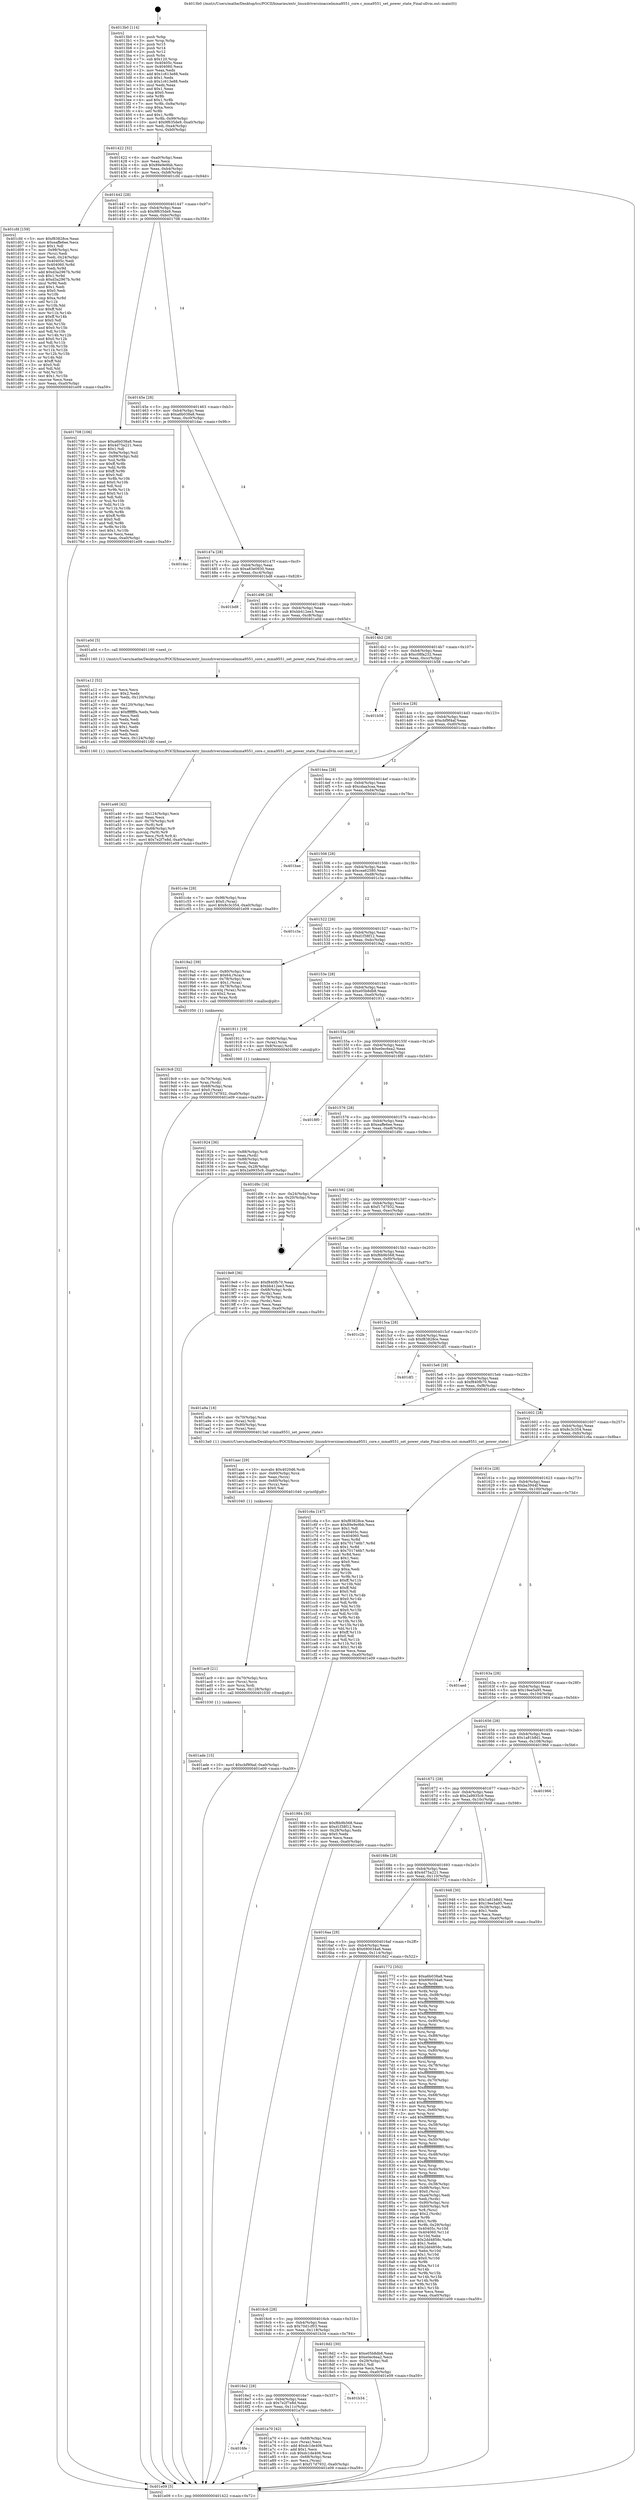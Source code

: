 digraph "0x4013b0" {
  label = "0x4013b0 (/mnt/c/Users/mathe/Desktop/tcc/POCII/binaries/extr_linuxdriversiioaccelmma9551_core.c_mma9551_set_power_state_Final-ollvm.out::main(0))"
  labelloc = "t"
  node[shape=record]

  Entry [label="",width=0.3,height=0.3,shape=circle,fillcolor=black,style=filled]
  "0x401422" [label="{
     0x401422 [32]\l
     | [instrs]\l
     &nbsp;&nbsp;0x401422 \<+6\>: mov -0xa0(%rbp),%eax\l
     &nbsp;&nbsp;0x401428 \<+2\>: mov %eax,%ecx\l
     &nbsp;&nbsp;0x40142a \<+6\>: sub $0x89e9e9bb,%ecx\l
     &nbsp;&nbsp;0x401430 \<+6\>: mov %eax,-0xb4(%rbp)\l
     &nbsp;&nbsp;0x401436 \<+6\>: mov %ecx,-0xb8(%rbp)\l
     &nbsp;&nbsp;0x40143c \<+6\>: je 0000000000401cfd \<main+0x94d\>\l
  }"]
  "0x401cfd" [label="{
     0x401cfd [159]\l
     | [instrs]\l
     &nbsp;&nbsp;0x401cfd \<+5\>: mov $0xf83828ce,%eax\l
     &nbsp;&nbsp;0x401d02 \<+5\>: mov $0xeaffe6ee,%ecx\l
     &nbsp;&nbsp;0x401d07 \<+2\>: mov $0x1,%dl\l
     &nbsp;&nbsp;0x401d09 \<+7\>: mov -0x98(%rbp),%rsi\l
     &nbsp;&nbsp;0x401d10 \<+2\>: mov (%rsi),%edi\l
     &nbsp;&nbsp;0x401d12 \<+3\>: mov %edi,-0x24(%rbp)\l
     &nbsp;&nbsp;0x401d15 \<+7\>: mov 0x40405c,%edi\l
     &nbsp;&nbsp;0x401d1c \<+8\>: mov 0x404060,%r8d\l
     &nbsp;&nbsp;0x401d24 \<+3\>: mov %edi,%r9d\l
     &nbsp;&nbsp;0x401d27 \<+7\>: add $0xd3a2967b,%r9d\l
     &nbsp;&nbsp;0x401d2e \<+4\>: sub $0x1,%r9d\l
     &nbsp;&nbsp;0x401d32 \<+7\>: sub $0xd3a2967b,%r9d\l
     &nbsp;&nbsp;0x401d39 \<+4\>: imul %r9d,%edi\l
     &nbsp;&nbsp;0x401d3d \<+3\>: and $0x1,%edi\l
     &nbsp;&nbsp;0x401d40 \<+3\>: cmp $0x0,%edi\l
     &nbsp;&nbsp;0x401d43 \<+4\>: sete %r10b\l
     &nbsp;&nbsp;0x401d47 \<+4\>: cmp $0xa,%r8d\l
     &nbsp;&nbsp;0x401d4b \<+4\>: setl %r11b\l
     &nbsp;&nbsp;0x401d4f \<+3\>: mov %r10b,%bl\l
     &nbsp;&nbsp;0x401d52 \<+3\>: xor $0xff,%bl\l
     &nbsp;&nbsp;0x401d55 \<+3\>: mov %r11b,%r14b\l
     &nbsp;&nbsp;0x401d58 \<+4\>: xor $0xff,%r14b\l
     &nbsp;&nbsp;0x401d5c \<+3\>: xor $0x0,%dl\l
     &nbsp;&nbsp;0x401d5f \<+3\>: mov %bl,%r15b\l
     &nbsp;&nbsp;0x401d62 \<+4\>: and $0x0,%r15b\l
     &nbsp;&nbsp;0x401d66 \<+3\>: and %dl,%r10b\l
     &nbsp;&nbsp;0x401d69 \<+3\>: mov %r14b,%r12b\l
     &nbsp;&nbsp;0x401d6c \<+4\>: and $0x0,%r12b\l
     &nbsp;&nbsp;0x401d70 \<+3\>: and %dl,%r11b\l
     &nbsp;&nbsp;0x401d73 \<+3\>: or %r10b,%r15b\l
     &nbsp;&nbsp;0x401d76 \<+3\>: or %r11b,%r12b\l
     &nbsp;&nbsp;0x401d79 \<+3\>: xor %r12b,%r15b\l
     &nbsp;&nbsp;0x401d7c \<+3\>: or %r14b,%bl\l
     &nbsp;&nbsp;0x401d7f \<+3\>: xor $0xff,%bl\l
     &nbsp;&nbsp;0x401d82 \<+3\>: or $0x0,%dl\l
     &nbsp;&nbsp;0x401d85 \<+2\>: and %dl,%bl\l
     &nbsp;&nbsp;0x401d87 \<+3\>: or %bl,%r15b\l
     &nbsp;&nbsp;0x401d8a \<+4\>: test $0x1,%r15b\l
     &nbsp;&nbsp;0x401d8e \<+3\>: cmovne %ecx,%eax\l
     &nbsp;&nbsp;0x401d91 \<+6\>: mov %eax,-0xa0(%rbp)\l
     &nbsp;&nbsp;0x401d97 \<+5\>: jmp 0000000000401e09 \<main+0xa59\>\l
  }"]
  "0x401442" [label="{
     0x401442 [28]\l
     | [instrs]\l
     &nbsp;&nbsp;0x401442 \<+5\>: jmp 0000000000401447 \<main+0x97\>\l
     &nbsp;&nbsp;0x401447 \<+6\>: mov -0xb4(%rbp),%eax\l
     &nbsp;&nbsp;0x40144d \<+5\>: sub $0x9f635de9,%eax\l
     &nbsp;&nbsp;0x401452 \<+6\>: mov %eax,-0xbc(%rbp)\l
     &nbsp;&nbsp;0x401458 \<+6\>: je 0000000000401708 \<main+0x358\>\l
  }"]
  Exit [label="",width=0.3,height=0.3,shape=circle,fillcolor=black,style=filled,peripheries=2]
  "0x401708" [label="{
     0x401708 [106]\l
     | [instrs]\l
     &nbsp;&nbsp;0x401708 \<+5\>: mov $0xa6b038a8,%eax\l
     &nbsp;&nbsp;0x40170d \<+5\>: mov $0x4d75a221,%ecx\l
     &nbsp;&nbsp;0x401712 \<+2\>: mov $0x1,%dl\l
     &nbsp;&nbsp;0x401714 \<+7\>: mov -0x9a(%rbp),%sil\l
     &nbsp;&nbsp;0x40171b \<+7\>: mov -0x99(%rbp),%dil\l
     &nbsp;&nbsp;0x401722 \<+3\>: mov %sil,%r8b\l
     &nbsp;&nbsp;0x401725 \<+4\>: xor $0xff,%r8b\l
     &nbsp;&nbsp;0x401729 \<+3\>: mov %dil,%r9b\l
     &nbsp;&nbsp;0x40172c \<+4\>: xor $0xff,%r9b\l
     &nbsp;&nbsp;0x401730 \<+3\>: xor $0x0,%dl\l
     &nbsp;&nbsp;0x401733 \<+3\>: mov %r8b,%r10b\l
     &nbsp;&nbsp;0x401736 \<+4\>: and $0x0,%r10b\l
     &nbsp;&nbsp;0x40173a \<+3\>: and %dl,%sil\l
     &nbsp;&nbsp;0x40173d \<+3\>: mov %r9b,%r11b\l
     &nbsp;&nbsp;0x401740 \<+4\>: and $0x0,%r11b\l
     &nbsp;&nbsp;0x401744 \<+3\>: and %dl,%dil\l
     &nbsp;&nbsp;0x401747 \<+3\>: or %sil,%r10b\l
     &nbsp;&nbsp;0x40174a \<+3\>: or %dil,%r11b\l
     &nbsp;&nbsp;0x40174d \<+3\>: xor %r11b,%r10b\l
     &nbsp;&nbsp;0x401750 \<+3\>: or %r9b,%r8b\l
     &nbsp;&nbsp;0x401753 \<+4\>: xor $0xff,%r8b\l
     &nbsp;&nbsp;0x401757 \<+3\>: or $0x0,%dl\l
     &nbsp;&nbsp;0x40175a \<+3\>: and %dl,%r8b\l
     &nbsp;&nbsp;0x40175d \<+3\>: or %r8b,%r10b\l
     &nbsp;&nbsp;0x401760 \<+4\>: test $0x1,%r10b\l
     &nbsp;&nbsp;0x401764 \<+3\>: cmovne %ecx,%eax\l
     &nbsp;&nbsp;0x401767 \<+6\>: mov %eax,-0xa0(%rbp)\l
     &nbsp;&nbsp;0x40176d \<+5\>: jmp 0000000000401e09 \<main+0xa59\>\l
  }"]
  "0x40145e" [label="{
     0x40145e [28]\l
     | [instrs]\l
     &nbsp;&nbsp;0x40145e \<+5\>: jmp 0000000000401463 \<main+0xb3\>\l
     &nbsp;&nbsp;0x401463 \<+6\>: mov -0xb4(%rbp),%eax\l
     &nbsp;&nbsp;0x401469 \<+5\>: sub $0xa6b038a8,%eax\l
     &nbsp;&nbsp;0x40146e \<+6\>: mov %eax,-0xc0(%rbp)\l
     &nbsp;&nbsp;0x401474 \<+6\>: je 0000000000401dac \<main+0x9fc\>\l
  }"]
  "0x401e09" [label="{
     0x401e09 [5]\l
     | [instrs]\l
     &nbsp;&nbsp;0x401e09 \<+5\>: jmp 0000000000401422 \<main+0x72\>\l
  }"]
  "0x4013b0" [label="{
     0x4013b0 [114]\l
     | [instrs]\l
     &nbsp;&nbsp;0x4013b0 \<+1\>: push %rbp\l
     &nbsp;&nbsp;0x4013b1 \<+3\>: mov %rsp,%rbp\l
     &nbsp;&nbsp;0x4013b4 \<+2\>: push %r15\l
     &nbsp;&nbsp;0x4013b6 \<+2\>: push %r14\l
     &nbsp;&nbsp;0x4013b8 \<+2\>: push %r12\l
     &nbsp;&nbsp;0x4013ba \<+1\>: push %rbx\l
     &nbsp;&nbsp;0x4013bb \<+7\>: sub $0x120,%rsp\l
     &nbsp;&nbsp;0x4013c2 \<+7\>: mov 0x40405c,%eax\l
     &nbsp;&nbsp;0x4013c9 \<+7\>: mov 0x404060,%ecx\l
     &nbsp;&nbsp;0x4013d0 \<+2\>: mov %eax,%edx\l
     &nbsp;&nbsp;0x4013d2 \<+6\>: add $0x1c613e88,%edx\l
     &nbsp;&nbsp;0x4013d8 \<+3\>: sub $0x1,%edx\l
     &nbsp;&nbsp;0x4013db \<+6\>: sub $0x1c613e88,%edx\l
     &nbsp;&nbsp;0x4013e1 \<+3\>: imul %edx,%eax\l
     &nbsp;&nbsp;0x4013e4 \<+3\>: and $0x1,%eax\l
     &nbsp;&nbsp;0x4013e7 \<+3\>: cmp $0x0,%eax\l
     &nbsp;&nbsp;0x4013ea \<+4\>: sete %r8b\l
     &nbsp;&nbsp;0x4013ee \<+4\>: and $0x1,%r8b\l
     &nbsp;&nbsp;0x4013f2 \<+7\>: mov %r8b,-0x9a(%rbp)\l
     &nbsp;&nbsp;0x4013f9 \<+3\>: cmp $0xa,%ecx\l
     &nbsp;&nbsp;0x4013fc \<+4\>: setl %r8b\l
     &nbsp;&nbsp;0x401400 \<+4\>: and $0x1,%r8b\l
     &nbsp;&nbsp;0x401404 \<+7\>: mov %r8b,-0x99(%rbp)\l
     &nbsp;&nbsp;0x40140b \<+10\>: movl $0x9f635de9,-0xa0(%rbp)\l
     &nbsp;&nbsp;0x401415 \<+6\>: mov %edi,-0xa4(%rbp)\l
     &nbsp;&nbsp;0x40141b \<+7\>: mov %rsi,-0xb0(%rbp)\l
  }"]
  "0x401ade" [label="{
     0x401ade [15]\l
     | [instrs]\l
     &nbsp;&nbsp;0x401ade \<+10\>: movl $0xcbf9f4af,-0xa0(%rbp)\l
     &nbsp;&nbsp;0x401ae8 \<+5\>: jmp 0000000000401e09 \<main+0xa59\>\l
  }"]
  "0x401dac" [label="{
     0x401dac\l
  }", style=dashed]
  "0x40147a" [label="{
     0x40147a [28]\l
     | [instrs]\l
     &nbsp;&nbsp;0x40147a \<+5\>: jmp 000000000040147f \<main+0xcf\>\l
     &nbsp;&nbsp;0x40147f \<+6\>: mov -0xb4(%rbp),%eax\l
     &nbsp;&nbsp;0x401485 \<+5\>: sub $0xa83e0930,%eax\l
     &nbsp;&nbsp;0x40148a \<+6\>: mov %eax,-0xc4(%rbp)\l
     &nbsp;&nbsp;0x401490 \<+6\>: je 0000000000401bd8 \<main+0x828\>\l
  }"]
  "0x401ac9" [label="{
     0x401ac9 [21]\l
     | [instrs]\l
     &nbsp;&nbsp;0x401ac9 \<+4\>: mov -0x70(%rbp),%rcx\l
     &nbsp;&nbsp;0x401acd \<+3\>: mov (%rcx),%rcx\l
     &nbsp;&nbsp;0x401ad0 \<+3\>: mov %rcx,%rdi\l
     &nbsp;&nbsp;0x401ad3 \<+6\>: mov %eax,-0x128(%rbp)\l
     &nbsp;&nbsp;0x401ad9 \<+5\>: call 0000000000401030 \<free@plt\>\l
     | [calls]\l
     &nbsp;&nbsp;0x401030 \{1\} (unknown)\l
  }"]
  "0x401bd8" [label="{
     0x401bd8\l
  }", style=dashed]
  "0x401496" [label="{
     0x401496 [28]\l
     | [instrs]\l
     &nbsp;&nbsp;0x401496 \<+5\>: jmp 000000000040149b \<main+0xeb\>\l
     &nbsp;&nbsp;0x40149b \<+6\>: mov -0xb4(%rbp),%eax\l
     &nbsp;&nbsp;0x4014a1 \<+5\>: sub $0xbb412ee3,%eax\l
     &nbsp;&nbsp;0x4014a6 \<+6\>: mov %eax,-0xc8(%rbp)\l
     &nbsp;&nbsp;0x4014ac \<+6\>: je 0000000000401a0d \<main+0x65d\>\l
  }"]
  "0x401aac" [label="{
     0x401aac [29]\l
     | [instrs]\l
     &nbsp;&nbsp;0x401aac \<+10\>: movabs $0x4020d6,%rdi\l
     &nbsp;&nbsp;0x401ab6 \<+4\>: mov -0x60(%rbp),%rcx\l
     &nbsp;&nbsp;0x401aba \<+2\>: mov %eax,(%rcx)\l
     &nbsp;&nbsp;0x401abc \<+4\>: mov -0x60(%rbp),%rcx\l
     &nbsp;&nbsp;0x401ac0 \<+2\>: mov (%rcx),%esi\l
     &nbsp;&nbsp;0x401ac2 \<+2\>: mov $0x0,%al\l
     &nbsp;&nbsp;0x401ac4 \<+5\>: call 0000000000401040 \<printf@plt\>\l
     | [calls]\l
     &nbsp;&nbsp;0x401040 \{1\} (unknown)\l
  }"]
  "0x401a0d" [label="{
     0x401a0d [5]\l
     | [instrs]\l
     &nbsp;&nbsp;0x401a0d \<+5\>: call 0000000000401160 \<next_i\>\l
     | [calls]\l
     &nbsp;&nbsp;0x401160 \{1\} (/mnt/c/Users/mathe/Desktop/tcc/POCII/binaries/extr_linuxdriversiioaccelmma9551_core.c_mma9551_set_power_state_Final-ollvm.out::next_i)\l
  }"]
  "0x4014b2" [label="{
     0x4014b2 [28]\l
     | [instrs]\l
     &nbsp;&nbsp;0x4014b2 \<+5\>: jmp 00000000004014b7 \<main+0x107\>\l
     &nbsp;&nbsp;0x4014b7 \<+6\>: mov -0xb4(%rbp),%eax\l
     &nbsp;&nbsp;0x4014bd \<+5\>: sub $0xc08fa232,%eax\l
     &nbsp;&nbsp;0x4014c2 \<+6\>: mov %eax,-0xcc(%rbp)\l
     &nbsp;&nbsp;0x4014c8 \<+6\>: je 0000000000401b58 \<main+0x7a8\>\l
  }"]
  "0x4016fe" [label="{
     0x4016fe\l
  }", style=dashed]
  "0x401b58" [label="{
     0x401b58\l
  }", style=dashed]
  "0x4014ce" [label="{
     0x4014ce [28]\l
     | [instrs]\l
     &nbsp;&nbsp;0x4014ce \<+5\>: jmp 00000000004014d3 \<main+0x123\>\l
     &nbsp;&nbsp;0x4014d3 \<+6\>: mov -0xb4(%rbp),%eax\l
     &nbsp;&nbsp;0x4014d9 \<+5\>: sub $0xcbf9f4af,%eax\l
     &nbsp;&nbsp;0x4014de \<+6\>: mov %eax,-0xd0(%rbp)\l
     &nbsp;&nbsp;0x4014e4 \<+6\>: je 0000000000401c4e \<main+0x89e\>\l
  }"]
  "0x401a70" [label="{
     0x401a70 [42]\l
     | [instrs]\l
     &nbsp;&nbsp;0x401a70 \<+4\>: mov -0x68(%rbp),%rax\l
     &nbsp;&nbsp;0x401a74 \<+2\>: mov (%rax),%ecx\l
     &nbsp;&nbsp;0x401a76 \<+6\>: add $0xdc1de406,%ecx\l
     &nbsp;&nbsp;0x401a7c \<+3\>: add $0x1,%ecx\l
     &nbsp;&nbsp;0x401a7f \<+6\>: sub $0xdc1de406,%ecx\l
     &nbsp;&nbsp;0x401a85 \<+4\>: mov -0x68(%rbp),%rax\l
     &nbsp;&nbsp;0x401a89 \<+2\>: mov %ecx,(%rax)\l
     &nbsp;&nbsp;0x401a8b \<+10\>: movl $0xf17d7932,-0xa0(%rbp)\l
     &nbsp;&nbsp;0x401a95 \<+5\>: jmp 0000000000401e09 \<main+0xa59\>\l
  }"]
  "0x401c4e" [label="{
     0x401c4e [28]\l
     | [instrs]\l
     &nbsp;&nbsp;0x401c4e \<+7\>: mov -0x98(%rbp),%rax\l
     &nbsp;&nbsp;0x401c55 \<+6\>: movl $0x0,(%rax)\l
     &nbsp;&nbsp;0x401c5b \<+10\>: movl $0x8c3c354,-0xa0(%rbp)\l
     &nbsp;&nbsp;0x401c65 \<+5\>: jmp 0000000000401e09 \<main+0xa59\>\l
  }"]
  "0x4014ea" [label="{
     0x4014ea [28]\l
     | [instrs]\l
     &nbsp;&nbsp;0x4014ea \<+5\>: jmp 00000000004014ef \<main+0x13f\>\l
     &nbsp;&nbsp;0x4014ef \<+6\>: mov -0xb4(%rbp),%eax\l
     &nbsp;&nbsp;0x4014f5 \<+5\>: sub $0xcdaa3caa,%eax\l
     &nbsp;&nbsp;0x4014fa \<+6\>: mov %eax,-0xd4(%rbp)\l
     &nbsp;&nbsp;0x401500 \<+6\>: je 0000000000401bae \<main+0x7fe\>\l
  }"]
  "0x4016e2" [label="{
     0x4016e2 [28]\l
     | [instrs]\l
     &nbsp;&nbsp;0x4016e2 \<+5\>: jmp 00000000004016e7 \<main+0x337\>\l
     &nbsp;&nbsp;0x4016e7 \<+6\>: mov -0xb4(%rbp),%eax\l
     &nbsp;&nbsp;0x4016ed \<+5\>: sub $0x7e2f7e8d,%eax\l
     &nbsp;&nbsp;0x4016f2 \<+6\>: mov %eax,-0x11c(%rbp)\l
     &nbsp;&nbsp;0x4016f8 \<+6\>: je 0000000000401a70 \<main+0x6c0\>\l
  }"]
  "0x401bae" [label="{
     0x401bae\l
  }", style=dashed]
  "0x401506" [label="{
     0x401506 [28]\l
     | [instrs]\l
     &nbsp;&nbsp;0x401506 \<+5\>: jmp 000000000040150b \<main+0x15b\>\l
     &nbsp;&nbsp;0x40150b \<+6\>: mov -0xb4(%rbp),%eax\l
     &nbsp;&nbsp;0x401511 \<+5\>: sub $0xcea62580,%eax\l
     &nbsp;&nbsp;0x401516 \<+6\>: mov %eax,-0xd8(%rbp)\l
     &nbsp;&nbsp;0x40151c \<+6\>: je 0000000000401c3a \<main+0x88a\>\l
  }"]
  "0x401b34" [label="{
     0x401b34\l
  }", style=dashed]
  "0x401c3a" [label="{
     0x401c3a\l
  }", style=dashed]
  "0x401522" [label="{
     0x401522 [28]\l
     | [instrs]\l
     &nbsp;&nbsp;0x401522 \<+5\>: jmp 0000000000401527 \<main+0x177\>\l
     &nbsp;&nbsp;0x401527 \<+6\>: mov -0xb4(%rbp),%eax\l
     &nbsp;&nbsp;0x40152d \<+5\>: sub $0xd1f38f12,%eax\l
     &nbsp;&nbsp;0x401532 \<+6\>: mov %eax,-0xdc(%rbp)\l
     &nbsp;&nbsp;0x401538 \<+6\>: je 00000000004019a2 \<main+0x5f2\>\l
  }"]
  "0x401a46" [label="{
     0x401a46 [42]\l
     | [instrs]\l
     &nbsp;&nbsp;0x401a46 \<+6\>: mov -0x124(%rbp),%ecx\l
     &nbsp;&nbsp;0x401a4c \<+3\>: imul %eax,%ecx\l
     &nbsp;&nbsp;0x401a4f \<+4\>: mov -0x70(%rbp),%r8\l
     &nbsp;&nbsp;0x401a53 \<+3\>: mov (%r8),%r8\l
     &nbsp;&nbsp;0x401a56 \<+4\>: mov -0x68(%rbp),%r9\l
     &nbsp;&nbsp;0x401a5a \<+3\>: movslq (%r9),%r9\l
     &nbsp;&nbsp;0x401a5d \<+4\>: mov %ecx,(%r8,%r9,4)\l
     &nbsp;&nbsp;0x401a61 \<+10\>: movl $0x7e2f7e8d,-0xa0(%rbp)\l
     &nbsp;&nbsp;0x401a6b \<+5\>: jmp 0000000000401e09 \<main+0xa59\>\l
  }"]
  "0x4019a2" [label="{
     0x4019a2 [39]\l
     | [instrs]\l
     &nbsp;&nbsp;0x4019a2 \<+4\>: mov -0x80(%rbp),%rax\l
     &nbsp;&nbsp;0x4019a6 \<+6\>: movl $0x64,(%rax)\l
     &nbsp;&nbsp;0x4019ac \<+4\>: mov -0x78(%rbp),%rax\l
     &nbsp;&nbsp;0x4019b0 \<+6\>: movl $0x1,(%rax)\l
     &nbsp;&nbsp;0x4019b6 \<+4\>: mov -0x78(%rbp),%rax\l
     &nbsp;&nbsp;0x4019ba \<+3\>: movslq (%rax),%rax\l
     &nbsp;&nbsp;0x4019bd \<+4\>: shl $0x2,%rax\l
     &nbsp;&nbsp;0x4019c1 \<+3\>: mov %rax,%rdi\l
     &nbsp;&nbsp;0x4019c4 \<+5\>: call 0000000000401050 \<malloc@plt\>\l
     | [calls]\l
     &nbsp;&nbsp;0x401050 \{1\} (unknown)\l
  }"]
  "0x40153e" [label="{
     0x40153e [28]\l
     | [instrs]\l
     &nbsp;&nbsp;0x40153e \<+5\>: jmp 0000000000401543 \<main+0x193\>\l
     &nbsp;&nbsp;0x401543 \<+6\>: mov -0xb4(%rbp),%eax\l
     &nbsp;&nbsp;0x401549 \<+5\>: sub $0xe05b8db8,%eax\l
     &nbsp;&nbsp;0x40154e \<+6\>: mov %eax,-0xe0(%rbp)\l
     &nbsp;&nbsp;0x401554 \<+6\>: je 0000000000401911 \<main+0x561\>\l
  }"]
  "0x401a12" [label="{
     0x401a12 [52]\l
     | [instrs]\l
     &nbsp;&nbsp;0x401a12 \<+2\>: xor %ecx,%ecx\l
     &nbsp;&nbsp;0x401a14 \<+5\>: mov $0x2,%edx\l
     &nbsp;&nbsp;0x401a19 \<+6\>: mov %edx,-0x120(%rbp)\l
     &nbsp;&nbsp;0x401a1f \<+1\>: cltd\l
     &nbsp;&nbsp;0x401a20 \<+6\>: mov -0x120(%rbp),%esi\l
     &nbsp;&nbsp;0x401a26 \<+2\>: idiv %esi\l
     &nbsp;&nbsp;0x401a28 \<+6\>: imul $0xfffffffe,%edx,%edx\l
     &nbsp;&nbsp;0x401a2e \<+2\>: mov %ecx,%edi\l
     &nbsp;&nbsp;0x401a30 \<+2\>: sub %edx,%edi\l
     &nbsp;&nbsp;0x401a32 \<+2\>: mov %ecx,%edx\l
     &nbsp;&nbsp;0x401a34 \<+3\>: sub $0x1,%edx\l
     &nbsp;&nbsp;0x401a37 \<+2\>: add %edx,%edi\l
     &nbsp;&nbsp;0x401a39 \<+2\>: sub %edi,%ecx\l
     &nbsp;&nbsp;0x401a3b \<+6\>: mov %ecx,-0x124(%rbp)\l
     &nbsp;&nbsp;0x401a41 \<+5\>: call 0000000000401160 \<next_i\>\l
     | [calls]\l
     &nbsp;&nbsp;0x401160 \{1\} (/mnt/c/Users/mathe/Desktop/tcc/POCII/binaries/extr_linuxdriversiioaccelmma9551_core.c_mma9551_set_power_state_Final-ollvm.out::next_i)\l
  }"]
  "0x401911" [label="{
     0x401911 [19]\l
     | [instrs]\l
     &nbsp;&nbsp;0x401911 \<+7\>: mov -0x90(%rbp),%rax\l
     &nbsp;&nbsp;0x401918 \<+3\>: mov (%rax),%rax\l
     &nbsp;&nbsp;0x40191b \<+4\>: mov 0x8(%rax),%rdi\l
     &nbsp;&nbsp;0x40191f \<+5\>: call 0000000000401060 \<atoi@plt\>\l
     | [calls]\l
     &nbsp;&nbsp;0x401060 \{1\} (unknown)\l
  }"]
  "0x40155a" [label="{
     0x40155a [28]\l
     | [instrs]\l
     &nbsp;&nbsp;0x40155a \<+5\>: jmp 000000000040155f \<main+0x1af\>\l
     &nbsp;&nbsp;0x40155f \<+6\>: mov -0xb4(%rbp),%eax\l
     &nbsp;&nbsp;0x401565 \<+5\>: sub $0xe0ec6ea2,%eax\l
     &nbsp;&nbsp;0x40156a \<+6\>: mov %eax,-0xe4(%rbp)\l
     &nbsp;&nbsp;0x401570 \<+6\>: je 00000000004018f0 \<main+0x540\>\l
  }"]
  "0x4019c9" [label="{
     0x4019c9 [32]\l
     | [instrs]\l
     &nbsp;&nbsp;0x4019c9 \<+4\>: mov -0x70(%rbp),%rdi\l
     &nbsp;&nbsp;0x4019cd \<+3\>: mov %rax,(%rdi)\l
     &nbsp;&nbsp;0x4019d0 \<+4\>: mov -0x68(%rbp),%rax\l
     &nbsp;&nbsp;0x4019d4 \<+6\>: movl $0x0,(%rax)\l
     &nbsp;&nbsp;0x4019da \<+10\>: movl $0xf17d7932,-0xa0(%rbp)\l
     &nbsp;&nbsp;0x4019e4 \<+5\>: jmp 0000000000401e09 \<main+0xa59\>\l
  }"]
  "0x4018f0" [label="{
     0x4018f0\l
  }", style=dashed]
  "0x401576" [label="{
     0x401576 [28]\l
     | [instrs]\l
     &nbsp;&nbsp;0x401576 \<+5\>: jmp 000000000040157b \<main+0x1cb\>\l
     &nbsp;&nbsp;0x40157b \<+6\>: mov -0xb4(%rbp),%eax\l
     &nbsp;&nbsp;0x401581 \<+5\>: sub $0xeaffe6ee,%eax\l
     &nbsp;&nbsp;0x401586 \<+6\>: mov %eax,-0xe8(%rbp)\l
     &nbsp;&nbsp;0x40158c \<+6\>: je 0000000000401d9c \<main+0x9ec\>\l
  }"]
  "0x401924" [label="{
     0x401924 [36]\l
     | [instrs]\l
     &nbsp;&nbsp;0x401924 \<+7\>: mov -0x88(%rbp),%rdi\l
     &nbsp;&nbsp;0x40192b \<+2\>: mov %eax,(%rdi)\l
     &nbsp;&nbsp;0x40192d \<+7\>: mov -0x88(%rbp),%rdi\l
     &nbsp;&nbsp;0x401934 \<+2\>: mov (%rdi),%eax\l
     &nbsp;&nbsp;0x401936 \<+3\>: mov %eax,-0x28(%rbp)\l
     &nbsp;&nbsp;0x401939 \<+10\>: movl $0x2a9935c9,-0xa0(%rbp)\l
     &nbsp;&nbsp;0x401943 \<+5\>: jmp 0000000000401e09 \<main+0xa59\>\l
  }"]
  "0x401d9c" [label="{
     0x401d9c [16]\l
     | [instrs]\l
     &nbsp;&nbsp;0x401d9c \<+3\>: mov -0x24(%rbp),%eax\l
     &nbsp;&nbsp;0x401d9f \<+4\>: lea -0x20(%rbp),%rsp\l
     &nbsp;&nbsp;0x401da3 \<+1\>: pop %rbx\l
     &nbsp;&nbsp;0x401da4 \<+2\>: pop %r12\l
     &nbsp;&nbsp;0x401da6 \<+2\>: pop %r14\l
     &nbsp;&nbsp;0x401da8 \<+2\>: pop %r15\l
     &nbsp;&nbsp;0x401daa \<+1\>: pop %rbp\l
     &nbsp;&nbsp;0x401dab \<+1\>: ret\l
  }"]
  "0x401592" [label="{
     0x401592 [28]\l
     | [instrs]\l
     &nbsp;&nbsp;0x401592 \<+5\>: jmp 0000000000401597 \<main+0x1e7\>\l
     &nbsp;&nbsp;0x401597 \<+6\>: mov -0xb4(%rbp),%eax\l
     &nbsp;&nbsp;0x40159d \<+5\>: sub $0xf17d7932,%eax\l
     &nbsp;&nbsp;0x4015a2 \<+6\>: mov %eax,-0xec(%rbp)\l
     &nbsp;&nbsp;0x4015a8 \<+6\>: je 00000000004019e9 \<main+0x639\>\l
  }"]
  "0x4016c6" [label="{
     0x4016c6 [28]\l
     | [instrs]\l
     &nbsp;&nbsp;0x4016c6 \<+5\>: jmp 00000000004016cb \<main+0x31b\>\l
     &nbsp;&nbsp;0x4016cb \<+6\>: mov -0xb4(%rbp),%eax\l
     &nbsp;&nbsp;0x4016d1 \<+5\>: sub $0x70d1cf03,%eax\l
     &nbsp;&nbsp;0x4016d6 \<+6\>: mov %eax,-0x118(%rbp)\l
     &nbsp;&nbsp;0x4016dc \<+6\>: je 0000000000401b34 \<main+0x784\>\l
  }"]
  "0x4019e9" [label="{
     0x4019e9 [36]\l
     | [instrs]\l
     &nbsp;&nbsp;0x4019e9 \<+5\>: mov $0xf840fb70,%eax\l
     &nbsp;&nbsp;0x4019ee \<+5\>: mov $0xbb412ee3,%ecx\l
     &nbsp;&nbsp;0x4019f3 \<+4\>: mov -0x68(%rbp),%rdx\l
     &nbsp;&nbsp;0x4019f7 \<+2\>: mov (%rdx),%esi\l
     &nbsp;&nbsp;0x4019f9 \<+4\>: mov -0x78(%rbp),%rdx\l
     &nbsp;&nbsp;0x4019fd \<+2\>: cmp (%rdx),%esi\l
     &nbsp;&nbsp;0x4019ff \<+3\>: cmovl %ecx,%eax\l
     &nbsp;&nbsp;0x401a02 \<+6\>: mov %eax,-0xa0(%rbp)\l
     &nbsp;&nbsp;0x401a08 \<+5\>: jmp 0000000000401e09 \<main+0xa59\>\l
  }"]
  "0x4015ae" [label="{
     0x4015ae [28]\l
     | [instrs]\l
     &nbsp;&nbsp;0x4015ae \<+5\>: jmp 00000000004015b3 \<main+0x203\>\l
     &nbsp;&nbsp;0x4015b3 \<+6\>: mov -0xb4(%rbp),%eax\l
     &nbsp;&nbsp;0x4015b9 \<+5\>: sub $0xf6b9b568,%eax\l
     &nbsp;&nbsp;0x4015be \<+6\>: mov %eax,-0xf0(%rbp)\l
     &nbsp;&nbsp;0x4015c4 \<+6\>: je 0000000000401c2b \<main+0x87b\>\l
  }"]
  "0x4018d2" [label="{
     0x4018d2 [30]\l
     | [instrs]\l
     &nbsp;&nbsp;0x4018d2 \<+5\>: mov $0xe05b8db8,%eax\l
     &nbsp;&nbsp;0x4018d7 \<+5\>: mov $0xe0ec6ea2,%ecx\l
     &nbsp;&nbsp;0x4018dc \<+3\>: mov -0x29(%rbp),%dl\l
     &nbsp;&nbsp;0x4018df \<+3\>: test $0x1,%dl\l
     &nbsp;&nbsp;0x4018e2 \<+3\>: cmovne %ecx,%eax\l
     &nbsp;&nbsp;0x4018e5 \<+6\>: mov %eax,-0xa0(%rbp)\l
     &nbsp;&nbsp;0x4018eb \<+5\>: jmp 0000000000401e09 \<main+0xa59\>\l
  }"]
  "0x401c2b" [label="{
     0x401c2b\l
  }", style=dashed]
  "0x4015ca" [label="{
     0x4015ca [28]\l
     | [instrs]\l
     &nbsp;&nbsp;0x4015ca \<+5\>: jmp 00000000004015cf \<main+0x21f\>\l
     &nbsp;&nbsp;0x4015cf \<+6\>: mov -0xb4(%rbp),%eax\l
     &nbsp;&nbsp;0x4015d5 \<+5\>: sub $0xf83828ce,%eax\l
     &nbsp;&nbsp;0x4015da \<+6\>: mov %eax,-0xf4(%rbp)\l
     &nbsp;&nbsp;0x4015e0 \<+6\>: je 0000000000401df1 \<main+0xa41\>\l
  }"]
  "0x4016aa" [label="{
     0x4016aa [28]\l
     | [instrs]\l
     &nbsp;&nbsp;0x4016aa \<+5\>: jmp 00000000004016af \<main+0x2ff\>\l
     &nbsp;&nbsp;0x4016af \<+6\>: mov -0xb4(%rbp),%eax\l
     &nbsp;&nbsp;0x4016b5 \<+5\>: sub $0x690034a6,%eax\l
     &nbsp;&nbsp;0x4016ba \<+6\>: mov %eax,-0x114(%rbp)\l
     &nbsp;&nbsp;0x4016c0 \<+6\>: je 00000000004018d2 \<main+0x522\>\l
  }"]
  "0x401df1" [label="{
     0x401df1\l
  }", style=dashed]
  "0x4015e6" [label="{
     0x4015e6 [28]\l
     | [instrs]\l
     &nbsp;&nbsp;0x4015e6 \<+5\>: jmp 00000000004015eb \<main+0x23b\>\l
     &nbsp;&nbsp;0x4015eb \<+6\>: mov -0xb4(%rbp),%eax\l
     &nbsp;&nbsp;0x4015f1 \<+5\>: sub $0xf840fb70,%eax\l
     &nbsp;&nbsp;0x4015f6 \<+6\>: mov %eax,-0xf8(%rbp)\l
     &nbsp;&nbsp;0x4015fc \<+6\>: je 0000000000401a9a \<main+0x6ea\>\l
  }"]
  "0x401772" [label="{
     0x401772 [352]\l
     | [instrs]\l
     &nbsp;&nbsp;0x401772 \<+5\>: mov $0xa6b038a8,%eax\l
     &nbsp;&nbsp;0x401777 \<+5\>: mov $0x690034a6,%ecx\l
     &nbsp;&nbsp;0x40177c \<+3\>: mov %rsp,%rdx\l
     &nbsp;&nbsp;0x40177f \<+4\>: add $0xfffffffffffffff0,%rdx\l
     &nbsp;&nbsp;0x401783 \<+3\>: mov %rdx,%rsp\l
     &nbsp;&nbsp;0x401786 \<+7\>: mov %rdx,-0x98(%rbp)\l
     &nbsp;&nbsp;0x40178d \<+3\>: mov %rsp,%rdx\l
     &nbsp;&nbsp;0x401790 \<+4\>: add $0xfffffffffffffff0,%rdx\l
     &nbsp;&nbsp;0x401794 \<+3\>: mov %rdx,%rsp\l
     &nbsp;&nbsp;0x401797 \<+3\>: mov %rsp,%rsi\l
     &nbsp;&nbsp;0x40179a \<+4\>: add $0xfffffffffffffff0,%rsi\l
     &nbsp;&nbsp;0x40179e \<+3\>: mov %rsi,%rsp\l
     &nbsp;&nbsp;0x4017a1 \<+7\>: mov %rsi,-0x90(%rbp)\l
     &nbsp;&nbsp;0x4017a8 \<+3\>: mov %rsp,%rsi\l
     &nbsp;&nbsp;0x4017ab \<+4\>: add $0xfffffffffffffff0,%rsi\l
     &nbsp;&nbsp;0x4017af \<+3\>: mov %rsi,%rsp\l
     &nbsp;&nbsp;0x4017b2 \<+7\>: mov %rsi,-0x88(%rbp)\l
     &nbsp;&nbsp;0x4017b9 \<+3\>: mov %rsp,%rsi\l
     &nbsp;&nbsp;0x4017bc \<+4\>: add $0xfffffffffffffff0,%rsi\l
     &nbsp;&nbsp;0x4017c0 \<+3\>: mov %rsi,%rsp\l
     &nbsp;&nbsp;0x4017c3 \<+4\>: mov %rsi,-0x80(%rbp)\l
     &nbsp;&nbsp;0x4017c7 \<+3\>: mov %rsp,%rsi\l
     &nbsp;&nbsp;0x4017ca \<+4\>: add $0xfffffffffffffff0,%rsi\l
     &nbsp;&nbsp;0x4017ce \<+3\>: mov %rsi,%rsp\l
     &nbsp;&nbsp;0x4017d1 \<+4\>: mov %rsi,-0x78(%rbp)\l
     &nbsp;&nbsp;0x4017d5 \<+3\>: mov %rsp,%rsi\l
     &nbsp;&nbsp;0x4017d8 \<+4\>: add $0xfffffffffffffff0,%rsi\l
     &nbsp;&nbsp;0x4017dc \<+3\>: mov %rsi,%rsp\l
     &nbsp;&nbsp;0x4017df \<+4\>: mov %rsi,-0x70(%rbp)\l
     &nbsp;&nbsp;0x4017e3 \<+3\>: mov %rsp,%rsi\l
     &nbsp;&nbsp;0x4017e6 \<+4\>: add $0xfffffffffffffff0,%rsi\l
     &nbsp;&nbsp;0x4017ea \<+3\>: mov %rsi,%rsp\l
     &nbsp;&nbsp;0x4017ed \<+4\>: mov %rsi,-0x68(%rbp)\l
     &nbsp;&nbsp;0x4017f1 \<+3\>: mov %rsp,%rsi\l
     &nbsp;&nbsp;0x4017f4 \<+4\>: add $0xfffffffffffffff0,%rsi\l
     &nbsp;&nbsp;0x4017f8 \<+3\>: mov %rsi,%rsp\l
     &nbsp;&nbsp;0x4017fb \<+4\>: mov %rsi,-0x60(%rbp)\l
     &nbsp;&nbsp;0x4017ff \<+3\>: mov %rsp,%rsi\l
     &nbsp;&nbsp;0x401802 \<+4\>: add $0xfffffffffffffff0,%rsi\l
     &nbsp;&nbsp;0x401806 \<+3\>: mov %rsi,%rsp\l
     &nbsp;&nbsp;0x401809 \<+4\>: mov %rsi,-0x58(%rbp)\l
     &nbsp;&nbsp;0x40180d \<+3\>: mov %rsp,%rsi\l
     &nbsp;&nbsp;0x401810 \<+4\>: add $0xfffffffffffffff0,%rsi\l
     &nbsp;&nbsp;0x401814 \<+3\>: mov %rsi,%rsp\l
     &nbsp;&nbsp;0x401817 \<+4\>: mov %rsi,-0x50(%rbp)\l
     &nbsp;&nbsp;0x40181b \<+3\>: mov %rsp,%rsi\l
     &nbsp;&nbsp;0x40181e \<+4\>: add $0xfffffffffffffff0,%rsi\l
     &nbsp;&nbsp;0x401822 \<+3\>: mov %rsi,%rsp\l
     &nbsp;&nbsp;0x401825 \<+4\>: mov %rsi,-0x48(%rbp)\l
     &nbsp;&nbsp;0x401829 \<+3\>: mov %rsp,%rsi\l
     &nbsp;&nbsp;0x40182c \<+4\>: add $0xfffffffffffffff0,%rsi\l
     &nbsp;&nbsp;0x401830 \<+3\>: mov %rsi,%rsp\l
     &nbsp;&nbsp;0x401833 \<+4\>: mov %rsi,-0x40(%rbp)\l
     &nbsp;&nbsp;0x401837 \<+3\>: mov %rsp,%rsi\l
     &nbsp;&nbsp;0x40183a \<+4\>: add $0xfffffffffffffff0,%rsi\l
     &nbsp;&nbsp;0x40183e \<+3\>: mov %rsi,%rsp\l
     &nbsp;&nbsp;0x401841 \<+4\>: mov %rsi,-0x38(%rbp)\l
     &nbsp;&nbsp;0x401845 \<+7\>: mov -0x98(%rbp),%rsi\l
     &nbsp;&nbsp;0x40184c \<+6\>: movl $0x0,(%rsi)\l
     &nbsp;&nbsp;0x401852 \<+6\>: mov -0xa4(%rbp),%edi\l
     &nbsp;&nbsp;0x401858 \<+2\>: mov %edi,(%rdx)\l
     &nbsp;&nbsp;0x40185a \<+7\>: mov -0x90(%rbp),%rsi\l
     &nbsp;&nbsp;0x401861 \<+7\>: mov -0xb0(%rbp),%r8\l
     &nbsp;&nbsp;0x401868 \<+3\>: mov %r8,(%rsi)\l
     &nbsp;&nbsp;0x40186b \<+3\>: cmpl $0x2,(%rdx)\l
     &nbsp;&nbsp;0x40186e \<+4\>: setne %r9b\l
     &nbsp;&nbsp;0x401872 \<+4\>: and $0x1,%r9b\l
     &nbsp;&nbsp;0x401876 \<+4\>: mov %r9b,-0x29(%rbp)\l
     &nbsp;&nbsp;0x40187a \<+8\>: mov 0x40405c,%r10d\l
     &nbsp;&nbsp;0x401882 \<+8\>: mov 0x404060,%r11d\l
     &nbsp;&nbsp;0x40188a \<+3\>: mov %r10d,%ebx\l
     &nbsp;&nbsp;0x40188d \<+6\>: sub $0x2dd4858c,%ebx\l
     &nbsp;&nbsp;0x401893 \<+3\>: sub $0x1,%ebx\l
     &nbsp;&nbsp;0x401896 \<+6\>: add $0x2dd4858c,%ebx\l
     &nbsp;&nbsp;0x40189c \<+4\>: imul %ebx,%r10d\l
     &nbsp;&nbsp;0x4018a0 \<+4\>: and $0x1,%r10d\l
     &nbsp;&nbsp;0x4018a4 \<+4\>: cmp $0x0,%r10d\l
     &nbsp;&nbsp;0x4018a8 \<+4\>: sete %r9b\l
     &nbsp;&nbsp;0x4018ac \<+4\>: cmp $0xa,%r11d\l
     &nbsp;&nbsp;0x4018b0 \<+4\>: setl %r14b\l
     &nbsp;&nbsp;0x4018b4 \<+3\>: mov %r9b,%r15b\l
     &nbsp;&nbsp;0x4018b7 \<+3\>: and %r14b,%r15b\l
     &nbsp;&nbsp;0x4018ba \<+3\>: xor %r14b,%r9b\l
     &nbsp;&nbsp;0x4018bd \<+3\>: or %r9b,%r15b\l
     &nbsp;&nbsp;0x4018c0 \<+4\>: test $0x1,%r15b\l
     &nbsp;&nbsp;0x4018c4 \<+3\>: cmovne %ecx,%eax\l
     &nbsp;&nbsp;0x4018c7 \<+6\>: mov %eax,-0xa0(%rbp)\l
     &nbsp;&nbsp;0x4018cd \<+5\>: jmp 0000000000401e09 \<main+0xa59\>\l
  }"]
  "0x401a9a" [label="{
     0x401a9a [18]\l
     | [instrs]\l
     &nbsp;&nbsp;0x401a9a \<+4\>: mov -0x70(%rbp),%rax\l
     &nbsp;&nbsp;0x401a9e \<+3\>: mov (%rax),%rdi\l
     &nbsp;&nbsp;0x401aa1 \<+4\>: mov -0x80(%rbp),%rax\l
     &nbsp;&nbsp;0x401aa5 \<+2\>: mov (%rax),%esi\l
     &nbsp;&nbsp;0x401aa7 \<+5\>: call 00000000004013a0 \<mma9551_set_power_state\>\l
     | [calls]\l
     &nbsp;&nbsp;0x4013a0 \{1\} (/mnt/c/Users/mathe/Desktop/tcc/POCII/binaries/extr_linuxdriversiioaccelmma9551_core.c_mma9551_set_power_state_Final-ollvm.out::mma9551_set_power_state)\l
  }"]
  "0x401602" [label="{
     0x401602 [28]\l
     | [instrs]\l
     &nbsp;&nbsp;0x401602 \<+5\>: jmp 0000000000401607 \<main+0x257\>\l
     &nbsp;&nbsp;0x401607 \<+6\>: mov -0xb4(%rbp),%eax\l
     &nbsp;&nbsp;0x40160d \<+5\>: sub $0x8c3c354,%eax\l
     &nbsp;&nbsp;0x401612 \<+6\>: mov %eax,-0xfc(%rbp)\l
     &nbsp;&nbsp;0x401618 \<+6\>: je 0000000000401c6a \<main+0x8ba\>\l
  }"]
  "0x40168e" [label="{
     0x40168e [28]\l
     | [instrs]\l
     &nbsp;&nbsp;0x40168e \<+5\>: jmp 0000000000401693 \<main+0x2e3\>\l
     &nbsp;&nbsp;0x401693 \<+6\>: mov -0xb4(%rbp),%eax\l
     &nbsp;&nbsp;0x401699 \<+5\>: sub $0x4d75a221,%eax\l
     &nbsp;&nbsp;0x40169e \<+6\>: mov %eax,-0x110(%rbp)\l
     &nbsp;&nbsp;0x4016a4 \<+6\>: je 0000000000401772 \<main+0x3c2\>\l
  }"]
  "0x401c6a" [label="{
     0x401c6a [147]\l
     | [instrs]\l
     &nbsp;&nbsp;0x401c6a \<+5\>: mov $0xf83828ce,%eax\l
     &nbsp;&nbsp;0x401c6f \<+5\>: mov $0x89e9e9bb,%ecx\l
     &nbsp;&nbsp;0x401c74 \<+2\>: mov $0x1,%dl\l
     &nbsp;&nbsp;0x401c76 \<+7\>: mov 0x40405c,%esi\l
     &nbsp;&nbsp;0x401c7d \<+7\>: mov 0x404060,%edi\l
     &nbsp;&nbsp;0x401c84 \<+3\>: mov %esi,%r8d\l
     &nbsp;&nbsp;0x401c87 \<+7\>: add $0x701746b7,%r8d\l
     &nbsp;&nbsp;0x401c8e \<+4\>: sub $0x1,%r8d\l
     &nbsp;&nbsp;0x401c92 \<+7\>: sub $0x701746b7,%r8d\l
     &nbsp;&nbsp;0x401c99 \<+4\>: imul %r8d,%esi\l
     &nbsp;&nbsp;0x401c9d \<+3\>: and $0x1,%esi\l
     &nbsp;&nbsp;0x401ca0 \<+3\>: cmp $0x0,%esi\l
     &nbsp;&nbsp;0x401ca3 \<+4\>: sete %r9b\l
     &nbsp;&nbsp;0x401ca7 \<+3\>: cmp $0xa,%edi\l
     &nbsp;&nbsp;0x401caa \<+4\>: setl %r10b\l
     &nbsp;&nbsp;0x401cae \<+3\>: mov %r9b,%r11b\l
     &nbsp;&nbsp;0x401cb1 \<+4\>: xor $0xff,%r11b\l
     &nbsp;&nbsp;0x401cb5 \<+3\>: mov %r10b,%bl\l
     &nbsp;&nbsp;0x401cb8 \<+3\>: xor $0xff,%bl\l
     &nbsp;&nbsp;0x401cbb \<+3\>: xor $0x0,%dl\l
     &nbsp;&nbsp;0x401cbe \<+3\>: mov %r11b,%r14b\l
     &nbsp;&nbsp;0x401cc1 \<+4\>: and $0x0,%r14b\l
     &nbsp;&nbsp;0x401cc5 \<+3\>: and %dl,%r9b\l
     &nbsp;&nbsp;0x401cc8 \<+3\>: mov %bl,%r15b\l
     &nbsp;&nbsp;0x401ccb \<+4\>: and $0x0,%r15b\l
     &nbsp;&nbsp;0x401ccf \<+3\>: and %dl,%r10b\l
     &nbsp;&nbsp;0x401cd2 \<+3\>: or %r9b,%r14b\l
     &nbsp;&nbsp;0x401cd5 \<+3\>: or %r10b,%r15b\l
     &nbsp;&nbsp;0x401cd8 \<+3\>: xor %r15b,%r14b\l
     &nbsp;&nbsp;0x401cdb \<+3\>: or %bl,%r11b\l
     &nbsp;&nbsp;0x401cde \<+4\>: xor $0xff,%r11b\l
     &nbsp;&nbsp;0x401ce2 \<+3\>: or $0x0,%dl\l
     &nbsp;&nbsp;0x401ce5 \<+3\>: and %dl,%r11b\l
     &nbsp;&nbsp;0x401ce8 \<+3\>: or %r11b,%r14b\l
     &nbsp;&nbsp;0x401ceb \<+4\>: test $0x1,%r14b\l
     &nbsp;&nbsp;0x401cef \<+3\>: cmovne %ecx,%eax\l
     &nbsp;&nbsp;0x401cf2 \<+6\>: mov %eax,-0xa0(%rbp)\l
     &nbsp;&nbsp;0x401cf8 \<+5\>: jmp 0000000000401e09 \<main+0xa59\>\l
  }"]
  "0x40161e" [label="{
     0x40161e [28]\l
     | [instrs]\l
     &nbsp;&nbsp;0x40161e \<+5\>: jmp 0000000000401623 \<main+0x273\>\l
     &nbsp;&nbsp;0x401623 \<+6\>: mov -0xb4(%rbp),%eax\l
     &nbsp;&nbsp;0x401629 \<+5\>: sub $0xba3944f,%eax\l
     &nbsp;&nbsp;0x40162e \<+6\>: mov %eax,-0x100(%rbp)\l
     &nbsp;&nbsp;0x401634 \<+6\>: je 0000000000401aed \<main+0x73d\>\l
  }"]
  "0x401948" [label="{
     0x401948 [30]\l
     | [instrs]\l
     &nbsp;&nbsp;0x401948 \<+5\>: mov $0x1a81b8d1,%eax\l
     &nbsp;&nbsp;0x40194d \<+5\>: mov $0x19ee5a95,%ecx\l
     &nbsp;&nbsp;0x401952 \<+3\>: mov -0x28(%rbp),%edx\l
     &nbsp;&nbsp;0x401955 \<+3\>: cmp $0x1,%edx\l
     &nbsp;&nbsp;0x401958 \<+3\>: cmovl %ecx,%eax\l
     &nbsp;&nbsp;0x40195b \<+6\>: mov %eax,-0xa0(%rbp)\l
     &nbsp;&nbsp;0x401961 \<+5\>: jmp 0000000000401e09 \<main+0xa59\>\l
  }"]
  "0x401aed" [label="{
     0x401aed\l
  }", style=dashed]
  "0x40163a" [label="{
     0x40163a [28]\l
     | [instrs]\l
     &nbsp;&nbsp;0x40163a \<+5\>: jmp 000000000040163f \<main+0x28f\>\l
     &nbsp;&nbsp;0x40163f \<+6\>: mov -0xb4(%rbp),%eax\l
     &nbsp;&nbsp;0x401645 \<+5\>: sub $0x19ee5a95,%eax\l
     &nbsp;&nbsp;0x40164a \<+6\>: mov %eax,-0x104(%rbp)\l
     &nbsp;&nbsp;0x401650 \<+6\>: je 0000000000401984 \<main+0x5d4\>\l
  }"]
  "0x401672" [label="{
     0x401672 [28]\l
     | [instrs]\l
     &nbsp;&nbsp;0x401672 \<+5\>: jmp 0000000000401677 \<main+0x2c7\>\l
     &nbsp;&nbsp;0x401677 \<+6\>: mov -0xb4(%rbp),%eax\l
     &nbsp;&nbsp;0x40167d \<+5\>: sub $0x2a9935c9,%eax\l
     &nbsp;&nbsp;0x401682 \<+6\>: mov %eax,-0x10c(%rbp)\l
     &nbsp;&nbsp;0x401688 \<+6\>: je 0000000000401948 \<main+0x598\>\l
  }"]
  "0x401984" [label="{
     0x401984 [30]\l
     | [instrs]\l
     &nbsp;&nbsp;0x401984 \<+5\>: mov $0xf6b9b568,%eax\l
     &nbsp;&nbsp;0x401989 \<+5\>: mov $0xd1f38f12,%ecx\l
     &nbsp;&nbsp;0x40198e \<+3\>: mov -0x28(%rbp),%edx\l
     &nbsp;&nbsp;0x401991 \<+3\>: cmp $0x0,%edx\l
     &nbsp;&nbsp;0x401994 \<+3\>: cmove %ecx,%eax\l
     &nbsp;&nbsp;0x401997 \<+6\>: mov %eax,-0xa0(%rbp)\l
     &nbsp;&nbsp;0x40199d \<+5\>: jmp 0000000000401e09 \<main+0xa59\>\l
  }"]
  "0x401656" [label="{
     0x401656 [28]\l
     | [instrs]\l
     &nbsp;&nbsp;0x401656 \<+5\>: jmp 000000000040165b \<main+0x2ab\>\l
     &nbsp;&nbsp;0x40165b \<+6\>: mov -0xb4(%rbp),%eax\l
     &nbsp;&nbsp;0x401661 \<+5\>: sub $0x1a81b8d1,%eax\l
     &nbsp;&nbsp;0x401666 \<+6\>: mov %eax,-0x108(%rbp)\l
     &nbsp;&nbsp;0x40166c \<+6\>: je 0000000000401966 \<main+0x5b6\>\l
  }"]
  "0x401966" [label="{
     0x401966\l
  }", style=dashed]
  Entry -> "0x4013b0" [label=" 1"]
  "0x401422" -> "0x401cfd" [label=" 1"]
  "0x401422" -> "0x401442" [label=" 15"]
  "0x401d9c" -> Exit [label=" 1"]
  "0x401442" -> "0x401708" [label=" 1"]
  "0x401442" -> "0x40145e" [label=" 14"]
  "0x401708" -> "0x401e09" [label=" 1"]
  "0x4013b0" -> "0x401422" [label=" 1"]
  "0x401e09" -> "0x401422" [label=" 15"]
  "0x401cfd" -> "0x401e09" [label=" 1"]
  "0x40145e" -> "0x401dac" [label=" 0"]
  "0x40145e" -> "0x40147a" [label=" 14"]
  "0x401c6a" -> "0x401e09" [label=" 1"]
  "0x40147a" -> "0x401bd8" [label=" 0"]
  "0x40147a" -> "0x401496" [label=" 14"]
  "0x401c4e" -> "0x401e09" [label=" 1"]
  "0x401496" -> "0x401a0d" [label=" 1"]
  "0x401496" -> "0x4014b2" [label=" 13"]
  "0x401ade" -> "0x401e09" [label=" 1"]
  "0x4014b2" -> "0x401b58" [label=" 0"]
  "0x4014b2" -> "0x4014ce" [label=" 13"]
  "0x401ac9" -> "0x401ade" [label=" 1"]
  "0x4014ce" -> "0x401c4e" [label=" 1"]
  "0x4014ce" -> "0x4014ea" [label=" 12"]
  "0x401aac" -> "0x401ac9" [label=" 1"]
  "0x4014ea" -> "0x401bae" [label=" 0"]
  "0x4014ea" -> "0x401506" [label=" 12"]
  "0x401a70" -> "0x401e09" [label=" 1"]
  "0x401506" -> "0x401c3a" [label=" 0"]
  "0x401506" -> "0x401522" [label=" 12"]
  "0x4016e2" -> "0x4016fe" [label=" 0"]
  "0x401522" -> "0x4019a2" [label=" 1"]
  "0x401522" -> "0x40153e" [label=" 11"]
  "0x401a9a" -> "0x401aac" [label=" 1"]
  "0x40153e" -> "0x401911" [label=" 1"]
  "0x40153e" -> "0x40155a" [label=" 10"]
  "0x4016c6" -> "0x4016e2" [label=" 1"]
  "0x40155a" -> "0x4018f0" [label=" 0"]
  "0x40155a" -> "0x401576" [label=" 10"]
  "0x4016c6" -> "0x401b34" [label=" 0"]
  "0x401576" -> "0x401d9c" [label=" 1"]
  "0x401576" -> "0x401592" [label=" 9"]
  "0x4016e2" -> "0x401a70" [label=" 1"]
  "0x401592" -> "0x4019e9" [label=" 2"]
  "0x401592" -> "0x4015ae" [label=" 7"]
  "0x401a46" -> "0x401e09" [label=" 1"]
  "0x4015ae" -> "0x401c2b" [label=" 0"]
  "0x4015ae" -> "0x4015ca" [label=" 7"]
  "0x401a12" -> "0x401a46" [label=" 1"]
  "0x4015ca" -> "0x401df1" [label=" 0"]
  "0x4015ca" -> "0x4015e6" [label=" 7"]
  "0x4019c9" -> "0x401e09" [label=" 1"]
  "0x4015e6" -> "0x401a9a" [label=" 1"]
  "0x4015e6" -> "0x401602" [label=" 6"]
  "0x4019a2" -> "0x4019c9" [label=" 1"]
  "0x401602" -> "0x401c6a" [label=" 1"]
  "0x401602" -> "0x40161e" [label=" 5"]
  "0x401948" -> "0x401e09" [label=" 1"]
  "0x40161e" -> "0x401aed" [label=" 0"]
  "0x40161e" -> "0x40163a" [label=" 5"]
  "0x401924" -> "0x401e09" [label=" 1"]
  "0x40163a" -> "0x401984" [label=" 1"]
  "0x40163a" -> "0x401656" [label=" 4"]
  "0x4018d2" -> "0x401e09" [label=" 1"]
  "0x401656" -> "0x401966" [label=" 0"]
  "0x401656" -> "0x401672" [label=" 4"]
  "0x401911" -> "0x401924" [label=" 1"]
  "0x401672" -> "0x401948" [label=" 1"]
  "0x401672" -> "0x40168e" [label=" 3"]
  "0x401984" -> "0x401e09" [label=" 1"]
  "0x40168e" -> "0x401772" [label=" 1"]
  "0x40168e" -> "0x4016aa" [label=" 2"]
  "0x4019e9" -> "0x401e09" [label=" 2"]
  "0x401772" -> "0x401e09" [label=" 1"]
  "0x401a0d" -> "0x401a12" [label=" 1"]
  "0x4016aa" -> "0x4018d2" [label=" 1"]
  "0x4016aa" -> "0x4016c6" [label=" 1"]
}
